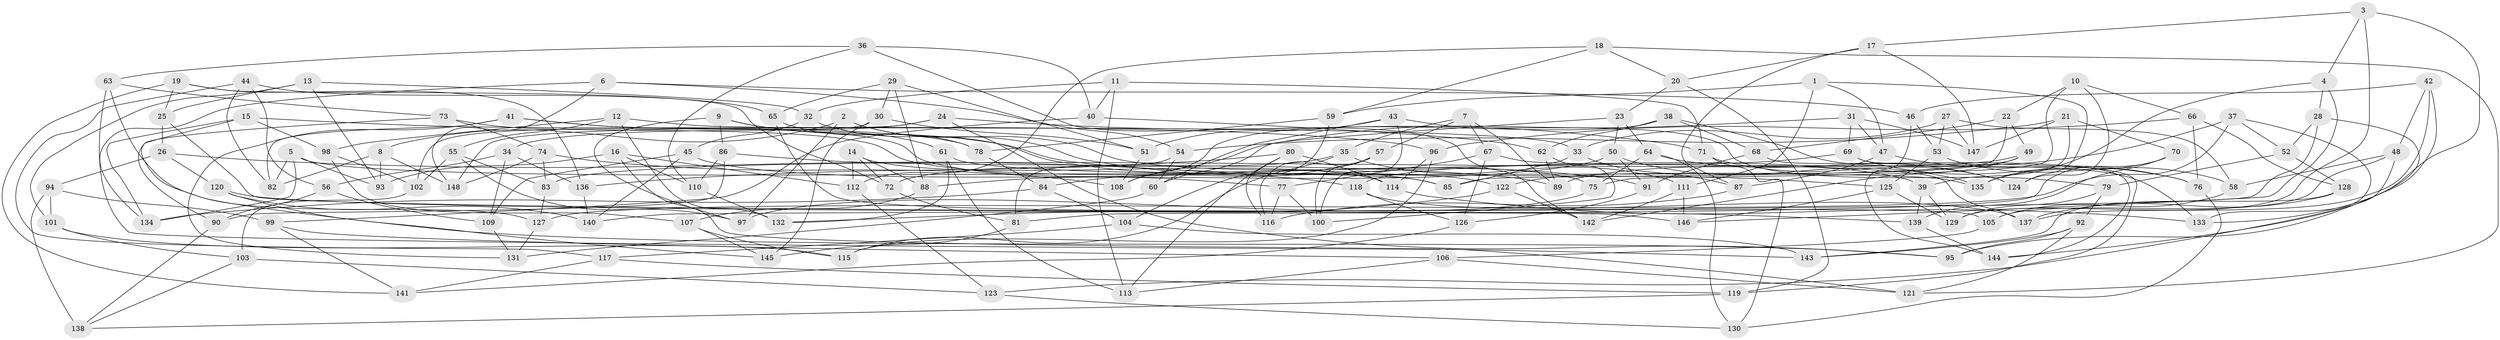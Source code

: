 // coarse degree distribution, {6: 0.4421052631578947, 4: 0.45263157894736844, 5: 0.10526315789473684}
// Generated by graph-tools (version 1.1) at 2025/52/02/27/25 19:52:32]
// undirected, 148 vertices, 296 edges
graph export_dot {
graph [start="1"]
  node [color=gray90,style=filled];
  1;
  2;
  3;
  4;
  5;
  6;
  7;
  8;
  9;
  10;
  11;
  12;
  13;
  14;
  15;
  16;
  17;
  18;
  19;
  20;
  21;
  22;
  23;
  24;
  25;
  26;
  27;
  28;
  29;
  30;
  31;
  32;
  33;
  34;
  35;
  36;
  37;
  38;
  39;
  40;
  41;
  42;
  43;
  44;
  45;
  46;
  47;
  48;
  49;
  50;
  51;
  52;
  53;
  54;
  55;
  56;
  57;
  58;
  59;
  60;
  61;
  62;
  63;
  64;
  65;
  66;
  67;
  68;
  69;
  70;
  71;
  72;
  73;
  74;
  75;
  76;
  77;
  78;
  79;
  80;
  81;
  82;
  83;
  84;
  85;
  86;
  87;
  88;
  89;
  90;
  91;
  92;
  93;
  94;
  95;
  96;
  97;
  98;
  99;
  100;
  101;
  102;
  103;
  104;
  105;
  106;
  107;
  108;
  109;
  110;
  111;
  112;
  113;
  114;
  115;
  116;
  117;
  118;
  119;
  120;
  121;
  122;
  123;
  124;
  125;
  126;
  127;
  128;
  129;
  130;
  131;
  132;
  133;
  134;
  135;
  136;
  137;
  138;
  139;
  140;
  141;
  142;
  143;
  144;
  145;
  146;
  147;
  148;
  1 -- 124;
  1 -- 111;
  1 -- 59;
  1 -- 47;
  2 -- 8;
  2 -- 97;
  2 -- 39;
  2 -- 91;
  3 -- 133;
  3 -- 129;
  3 -- 4;
  3 -- 17;
  4 -- 28;
  4 -- 146;
  4 -- 135;
  5 -- 82;
  5 -- 93;
  5 -- 85;
  5 -- 134;
  6 -- 54;
  6 -- 134;
  6 -- 46;
  6 -- 148;
  7 -- 35;
  7 -- 67;
  7 -- 57;
  7 -- 89;
  8 -- 82;
  8 -- 148;
  8 -- 93;
  9 -- 61;
  9 -- 125;
  9 -- 97;
  9 -- 86;
  10 -- 22;
  10 -- 124;
  10 -- 66;
  10 -- 75;
  11 -- 40;
  11 -- 71;
  11 -- 113;
  11 -- 32;
  12 -- 55;
  12 -- 33;
  12 -- 132;
  12 -- 98;
  13 -- 101;
  13 -- 25;
  13 -- 93;
  13 -- 32;
  14 -- 114;
  14 -- 112;
  14 -- 72;
  14 -- 88;
  15 -- 98;
  15 -- 95;
  15 -- 134;
  15 -- 96;
  16 -- 121;
  16 -- 93;
  16 -- 112;
  16 -- 110;
  17 -- 147;
  17 -- 87;
  17 -- 20;
  18 -- 20;
  18 -- 121;
  18 -- 59;
  18 -- 112;
  19 -- 72;
  19 -- 25;
  19 -- 141;
  19 -- 136;
  20 -- 23;
  20 -- 119;
  21 -- 147;
  21 -- 70;
  21 -- 54;
  21 -- 39;
  22 -- 49;
  22 -- 85;
  22 -- 68;
  23 -- 60;
  23 -- 50;
  23 -- 64;
  24 -- 71;
  24 -- 95;
  24 -- 34;
  24 -- 148;
  25 -- 26;
  25 -- 146;
  26 -- 118;
  26 -- 94;
  26 -- 120;
  27 -- 58;
  27 -- 147;
  27 -- 53;
  27 -- 33;
  28 -- 52;
  28 -- 140;
  28 -- 144;
  29 -- 51;
  29 -- 30;
  29 -- 65;
  29 -- 88;
  30 -- 51;
  30 -- 145;
  30 -- 102;
  31 -- 108;
  31 -- 69;
  31 -- 147;
  31 -- 47;
  32 -- 45;
  32 -- 85;
  33 -- 87;
  33 -- 85;
  34 -- 109;
  34 -- 56;
  34 -- 136;
  35 -- 115;
  35 -- 111;
  35 -- 72;
  36 -- 63;
  36 -- 142;
  36 -- 40;
  36 -- 110;
  37 -- 133;
  37 -- 52;
  37 -- 127;
  37 -- 89;
  38 -- 108;
  38 -- 133;
  38 -- 68;
  38 -- 62;
  39 -- 139;
  39 -- 129;
  40 -- 62;
  40 -- 99;
  41 -- 131;
  41 -- 75;
  41 -- 82;
  41 -- 78;
  42 -- 46;
  42 -- 137;
  42 -- 95;
  42 -- 48;
  43 -- 51;
  43 -- 60;
  43 -- 79;
  43 -- 100;
  44 -- 82;
  44 -- 65;
  44 -- 117;
  44 -- 56;
  45 -- 140;
  45 -- 77;
  45 -- 109;
  46 -- 144;
  46 -- 53;
  47 -- 87;
  47 -- 76;
  48 -- 123;
  48 -- 58;
  48 -- 105;
  49 -- 83;
  49 -- 122;
  49 -- 142;
  50 -- 135;
  50 -- 88;
  50 -- 91;
  51 -- 108;
  52 -- 79;
  52 -- 128;
  53 -- 125;
  53 -- 58;
  54 -- 81;
  54 -- 60;
  55 -- 83;
  55 -- 102;
  55 -- 97;
  56 -- 90;
  56 -- 109;
  57 -- 116;
  57 -- 84;
  57 -- 100;
  58 -- 105;
  59 -- 78;
  59 -- 104;
  60 -- 131;
  61 -- 113;
  61 -- 132;
  61 -- 135;
  62 -- 89;
  62 -- 100;
  63 -- 143;
  63 -- 73;
  63 -- 127;
  64 -- 124;
  64 -- 75;
  64 -- 130;
  65 -- 78;
  65 -- 105;
  66 -- 76;
  66 -- 128;
  66 -- 96;
  67 -- 77;
  67 -- 137;
  67 -- 126;
  68 -- 144;
  68 -- 91;
  69 -- 76;
  69 -- 119;
  69 -- 118;
  70 -- 81;
  70 -- 135;
  70 -- 139;
  71 -- 130;
  71 -- 124;
  72 -- 81;
  73 -- 122;
  73 -- 90;
  73 -- 74;
  74 -- 83;
  74 -- 148;
  74 -- 108;
  75 -- 97;
  76 -- 130;
  77 -- 100;
  77 -- 116;
  78 -- 84;
  79 -- 129;
  79 -- 92;
  80 -- 116;
  80 -- 113;
  80 -- 114;
  80 -- 136;
  81 -- 145;
  83 -- 127;
  84 -- 134;
  84 -- 104;
  86 -- 89;
  86 -- 90;
  86 -- 110;
  87 -- 116;
  88 -- 107;
  90 -- 138;
  91 -- 126;
  92 -- 143;
  92 -- 121;
  92 -- 95;
  94 -- 101;
  94 -- 138;
  94 -- 99;
  96 -- 114;
  96 -- 115;
  98 -- 107;
  98 -- 102;
  99 -- 141;
  99 -- 106;
  101 -- 115;
  101 -- 103;
  102 -- 103;
  103 -- 138;
  103 -- 123;
  104 -- 117;
  104 -- 143;
  105 -- 106;
  106 -- 121;
  106 -- 113;
  107 -- 115;
  107 -- 145;
  109 -- 131;
  110 -- 132;
  111 -- 146;
  111 -- 142;
  112 -- 123;
  114 -- 133;
  117 -- 141;
  117 -- 119;
  118 -- 126;
  118 -- 137;
  119 -- 138;
  120 -- 140;
  120 -- 145;
  120 -- 139;
  122 -- 142;
  122 -- 132;
  123 -- 130;
  125 -- 129;
  125 -- 146;
  126 -- 141;
  127 -- 131;
  128 -- 143;
  128 -- 137;
  136 -- 140;
  139 -- 144;
}
